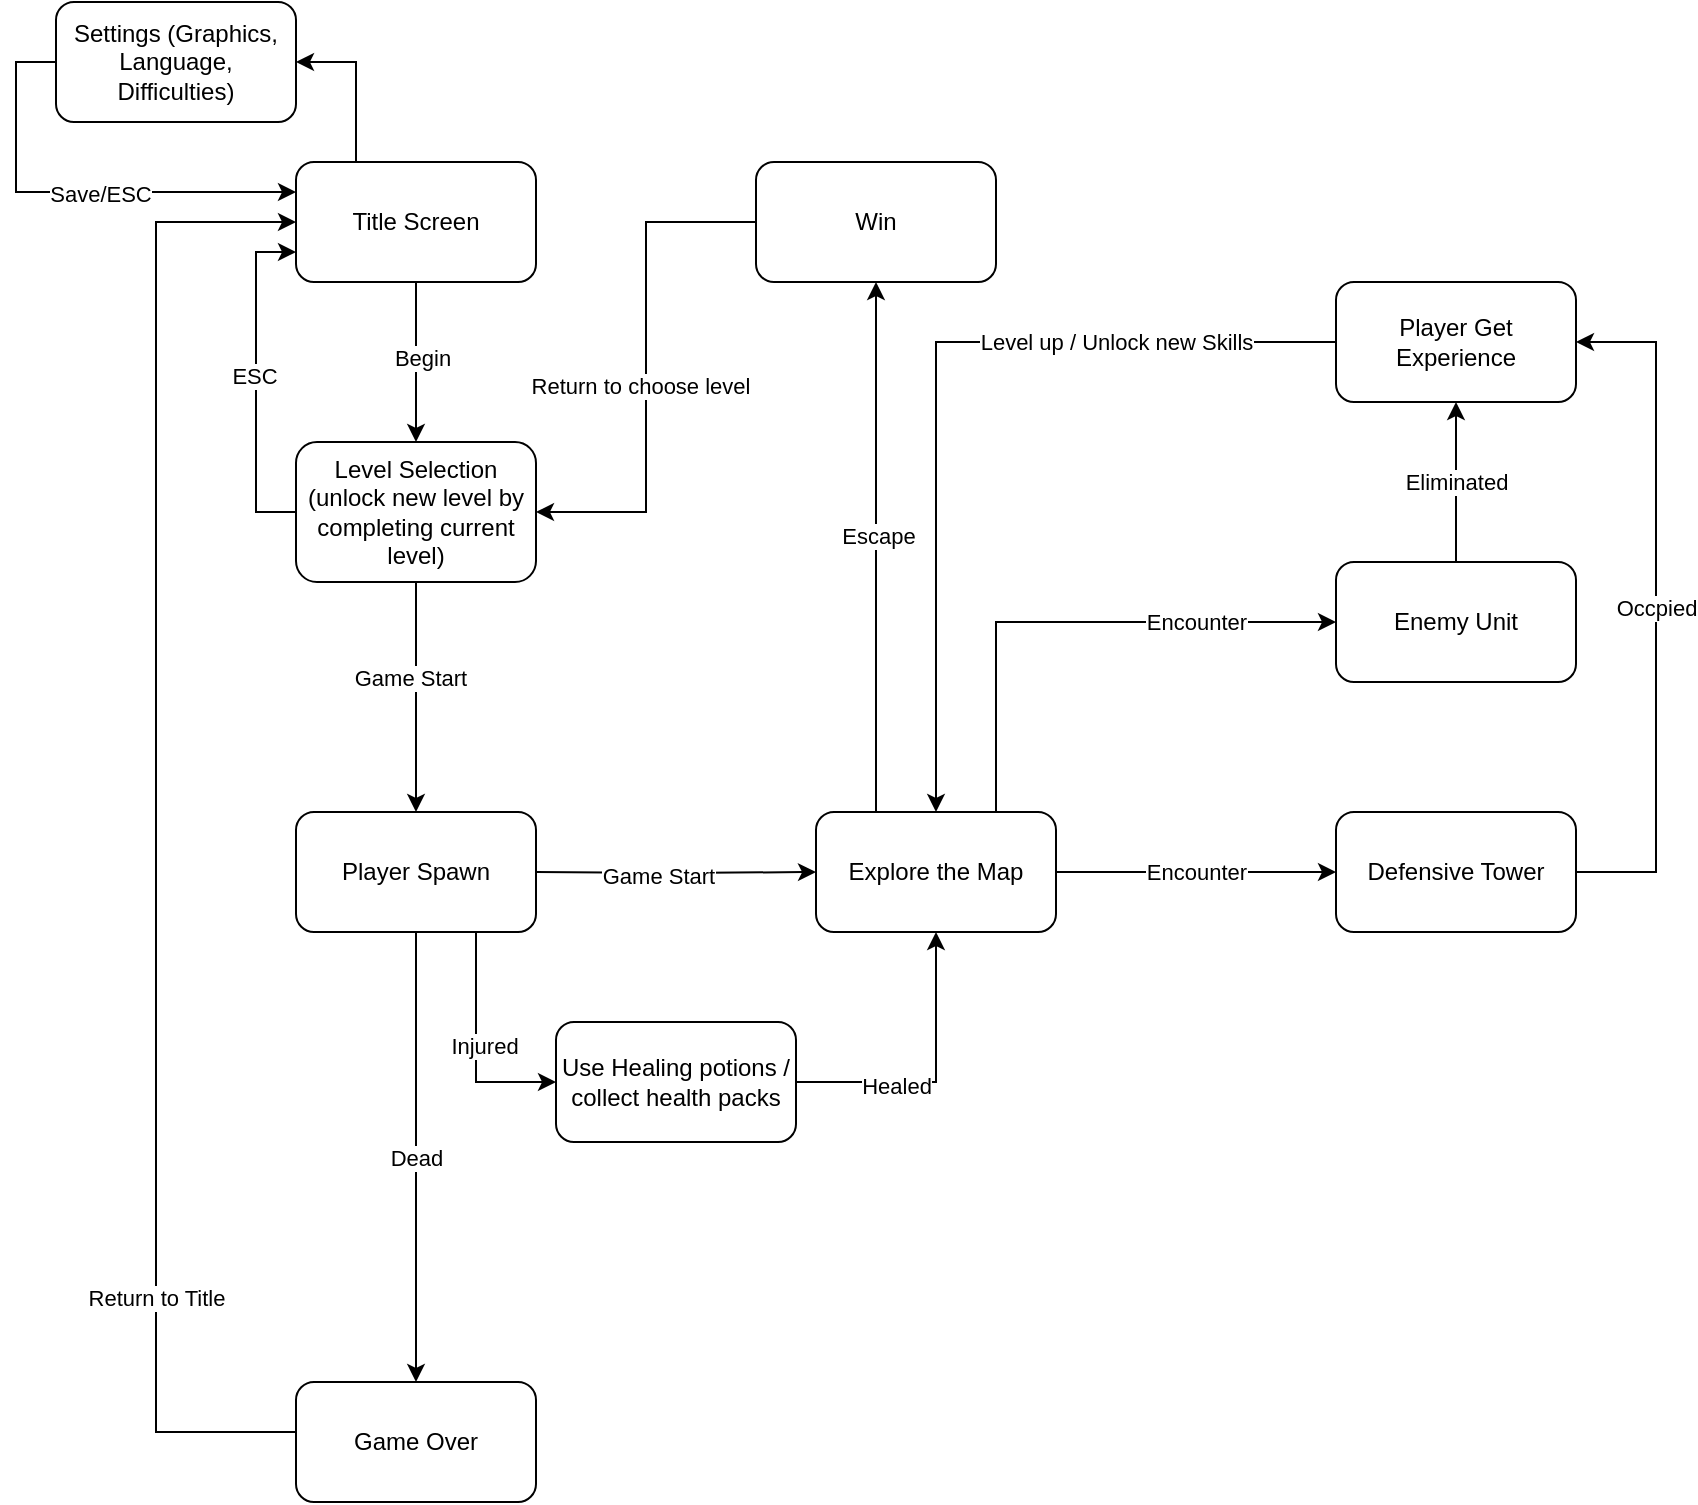 <mxfile version="24.7.16">
  <diagram name="Page-1" id="rYuYCStadhXCLP9SaO74">
    <mxGraphModel dx="1426" dy="1881" grid="1" gridSize="10" guides="1" tooltips="1" connect="1" arrows="1" fold="1" page="1" pageScale="1" pageWidth="850" pageHeight="1100" math="0" shadow="0">
      <root>
        <mxCell id="0" />
        <mxCell id="1" parent="0" />
        <mxCell id="DvbZTr1sbasB1ZSRingH-4" value="" style="edgeStyle=orthogonalEdgeStyle;rounded=0;orthogonalLoop=1;jettySize=auto;html=1;entryX=1;entryY=0.5;entryDx=0;entryDy=0;exitX=0.25;exitY=0;exitDx=0;exitDy=0;" parent="1" source="DvbZTr1sbasB1ZSRingH-1" target="DvbZTr1sbasB1ZSRingH-3" edge="1">
          <mxGeometry relative="1" as="geometry" />
        </mxCell>
        <mxCell id="DvbZTr1sbasB1ZSRingH-7" value="" style="edgeStyle=orthogonalEdgeStyle;rounded=0;orthogonalLoop=1;jettySize=auto;html=1;" parent="1" source="DvbZTr1sbasB1ZSRingH-1" target="DvbZTr1sbasB1ZSRingH-6" edge="1">
          <mxGeometry relative="1" as="geometry" />
        </mxCell>
        <mxCell id="A-0uA8nPq4QZAQ91zx8X-1" value="Begin" style="edgeLabel;html=1;align=center;verticalAlign=middle;resizable=0;points=[];" parent="DvbZTr1sbasB1ZSRingH-7" vertex="1" connectable="0">
          <mxGeometry x="-0.055" y="3" relative="1" as="geometry">
            <mxPoint as="offset" />
          </mxGeometry>
        </mxCell>
        <mxCell id="DvbZTr1sbasB1ZSRingH-1" value="Title Screen" style="rounded=1;whiteSpace=wrap;html=1;" parent="1" vertex="1">
          <mxGeometry x="150" y="-20" width="120" height="60" as="geometry" />
        </mxCell>
        <mxCell id="DvbZTr1sbasB1ZSRingH-5" style="edgeStyle=orthogonalEdgeStyle;rounded=0;orthogonalLoop=1;jettySize=auto;html=1;exitX=0;exitY=0.5;exitDx=0;exitDy=0;entryX=0;entryY=0.25;entryDx=0;entryDy=0;" parent="1" source="DvbZTr1sbasB1ZSRingH-3" target="DvbZTr1sbasB1ZSRingH-1" edge="1">
          <mxGeometry relative="1" as="geometry" />
        </mxCell>
        <mxCell id="DvbZTr1sbasB1ZSRingH-10" value="Save/ESC" style="edgeLabel;html=1;align=center;verticalAlign=middle;resizable=0;points=[];" parent="DvbZTr1sbasB1ZSRingH-5" vertex="1" connectable="0">
          <mxGeometry x="0.127" y="-1" relative="1" as="geometry">
            <mxPoint as="offset" />
          </mxGeometry>
        </mxCell>
        <mxCell id="DvbZTr1sbasB1ZSRingH-3" value="Settings (Graphics, Language, Difficulties)" style="rounded=1;whiteSpace=wrap;html=1;" parent="1" vertex="1">
          <mxGeometry x="30" y="-100" width="120" height="60" as="geometry" />
        </mxCell>
        <mxCell id="sWjKvFemMA6WNyiepZkH-3" style="edgeStyle=orthogonalEdgeStyle;rounded=0;orthogonalLoop=1;jettySize=auto;html=1;exitX=0.5;exitY=1;exitDx=0;exitDy=0;entryX=0.5;entryY=0;entryDx=0;entryDy=0;" parent="1" source="DvbZTr1sbasB1ZSRingH-6" target="n2BwdD1MH2NfNUdh2FyN-14" edge="1">
          <mxGeometry relative="1" as="geometry">
            <mxPoint x="210" y="240" as="targetPoint" />
          </mxGeometry>
        </mxCell>
        <mxCell id="A-0uA8nPq4QZAQ91zx8X-3" value="Game Start" style="edgeLabel;html=1;align=center;verticalAlign=middle;resizable=0;points=[];" parent="sWjKvFemMA6WNyiepZkH-3" vertex="1" connectable="0">
          <mxGeometry x="-0.168" y="-3" relative="1" as="geometry">
            <mxPoint as="offset" />
          </mxGeometry>
        </mxCell>
        <mxCell id="A-0uA8nPq4QZAQ91zx8X-22" style="edgeStyle=orthogonalEdgeStyle;rounded=0;orthogonalLoop=1;jettySize=auto;html=1;entryX=0;entryY=0.75;entryDx=0;entryDy=0;" parent="1" source="DvbZTr1sbasB1ZSRingH-6" target="DvbZTr1sbasB1ZSRingH-1" edge="1">
          <mxGeometry relative="1" as="geometry">
            <Array as="points">
              <mxPoint x="130" y="155" />
              <mxPoint x="130" y="25" />
            </Array>
          </mxGeometry>
        </mxCell>
        <mxCell id="A-0uA8nPq4QZAQ91zx8X-23" value="ESC" style="edgeLabel;html=1;align=center;verticalAlign=middle;resizable=0;points=[];" parent="A-0uA8nPq4QZAQ91zx8X-22" vertex="1" connectable="0">
          <mxGeometry x="0.043" y="1" relative="1" as="geometry">
            <mxPoint as="offset" />
          </mxGeometry>
        </mxCell>
        <mxCell id="DvbZTr1sbasB1ZSRingH-6" value="Level Selection&lt;br&gt;(unlock new level by completing current level)" style="rounded=1;whiteSpace=wrap;html=1;" parent="1" vertex="1">
          <mxGeometry x="150" y="120" width="120" height="70" as="geometry" />
        </mxCell>
        <mxCell id="A-0uA8nPq4QZAQ91zx8X-6" value="" style="edgeStyle=orthogonalEdgeStyle;rounded=0;orthogonalLoop=1;jettySize=auto;html=1;" parent="1" target="A-0uA8nPq4QZAQ91zx8X-5" edge="1">
          <mxGeometry relative="1" as="geometry">
            <mxPoint x="270" y="335" as="sourcePoint" />
          </mxGeometry>
        </mxCell>
        <mxCell id="A-0uA8nPq4QZAQ91zx8X-45" value="Game Start" style="edgeLabel;html=1;align=center;verticalAlign=middle;resizable=0;points=[];" parent="A-0uA8nPq4QZAQ91zx8X-6" vertex="1" connectable="0">
          <mxGeometry x="-0.142" y="-1" relative="1" as="geometry">
            <mxPoint as="offset" />
          </mxGeometry>
        </mxCell>
        <mxCell id="nZrOT-bJCdYsob9L0fT7-1" style="edgeStyle=orthogonalEdgeStyle;rounded=0;orthogonalLoop=1;jettySize=auto;html=1;exitX=0.25;exitY=0;exitDx=0;exitDy=0;entryX=0.5;entryY=1;entryDx=0;entryDy=0;" parent="1" source="A-0uA8nPq4QZAQ91zx8X-5" target="A-0uA8nPq4QZAQ91zx8X-40" edge="1">
          <mxGeometry relative="1" as="geometry">
            <Array as="points" />
          </mxGeometry>
        </mxCell>
        <mxCell id="nZrOT-bJCdYsob9L0fT7-3" value="Escape" style="edgeLabel;html=1;align=center;verticalAlign=middle;resizable=0;points=[];" parent="nZrOT-bJCdYsob9L0fT7-1" vertex="1" connectable="0">
          <mxGeometry x="0.045" y="-1" relative="1" as="geometry">
            <mxPoint as="offset" />
          </mxGeometry>
        </mxCell>
        <mxCell id="nZrOT-bJCdYsob9L0fT7-21" value="Encounter" style="edgeStyle=orthogonalEdgeStyle;rounded=0;orthogonalLoop=1;jettySize=auto;html=1;exitX=1;exitY=0.5;exitDx=0;exitDy=0;entryX=0;entryY=0.5;entryDx=0;entryDy=0;" parent="1" source="A-0uA8nPq4QZAQ91zx8X-5" target="nZrOT-bJCdYsob9L0fT7-16" edge="1">
          <mxGeometry relative="1" as="geometry" />
        </mxCell>
        <mxCell id="nZrOT-bJCdYsob9L0fT7-23" value="Encounter" style="edgeStyle=orthogonalEdgeStyle;rounded=0;orthogonalLoop=1;jettySize=auto;html=1;exitX=0.75;exitY=0;exitDx=0;exitDy=0;entryX=0;entryY=0.5;entryDx=0;entryDy=0;" parent="1" source="A-0uA8nPq4QZAQ91zx8X-5" target="nZrOT-bJCdYsob9L0fT7-15" edge="1">
          <mxGeometry x="0.472" relative="1" as="geometry">
            <mxPoint as="offset" />
          </mxGeometry>
        </mxCell>
        <mxCell id="A-0uA8nPq4QZAQ91zx8X-5" value="Explore the Map" style="whiteSpace=wrap;html=1;rounded=1;" parent="1" vertex="1">
          <mxGeometry x="410" y="305" width="120" height="60" as="geometry" />
        </mxCell>
        <mxCell id="nZrOT-bJCdYsob9L0fT7-19" style="edgeStyle=orthogonalEdgeStyle;rounded=0;orthogonalLoop=1;jettySize=auto;html=1;exitX=0;exitY=0.5;exitDx=0;exitDy=0;entryX=0.5;entryY=0;entryDx=0;entryDy=0;" parent="1" source="A-0uA8nPq4QZAQ91zx8X-9" target="A-0uA8nPq4QZAQ91zx8X-5" edge="1">
          <mxGeometry relative="1" as="geometry" />
        </mxCell>
        <mxCell id="nZrOT-bJCdYsob9L0fT7-20" value="Level up / Unlock new Skills" style="edgeLabel;html=1;align=center;verticalAlign=middle;resizable=0;points=[];" parent="nZrOT-bJCdYsob9L0fT7-19" vertex="1" connectable="0">
          <mxGeometry x="-0.258" y="-2" relative="1" as="geometry">
            <mxPoint x="51" y="2" as="offset" />
          </mxGeometry>
        </mxCell>
        <mxCell id="A-0uA8nPq4QZAQ91zx8X-9" value="Player Get Experience" style="whiteSpace=wrap;html=1;rounded=1;" parent="1" vertex="1">
          <mxGeometry x="670" y="40" width="120" height="60" as="geometry" />
        </mxCell>
        <mxCell id="A-0uA8nPq4QZAQ91zx8X-30" value="" style="edgeStyle=orthogonalEdgeStyle;rounded=0;orthogonalLoop=1;jettySize=auto;html=1;entryX=0.5;entryY=1;entryDx=0;entryDy=0;" parent="1" source="A-0uA8nPq4QZAQ91zx8X-16" target="A-0uA8nPq4QZAQ91zx8X-5" edge="1">
          <mxGeometry relative="1" as="geometry" />
        </mxCell>
        <mxCell id="A-0uA8nPq4QZAQ91zx8X-32" value="Healed" style="edgeLabel;html=1;align=center;verticalAlign=middle;resizable=0;points=[];" parent="A-0uA8nPq4QZAQ91zx8X-30" vertex="1" connectable="0">
          <mxGeometry x="-0.319" y="-2" relative="1" as="geometry">
            <mxPoint as="offset" />
          </mxGeometry>
        </mxCell>
        <mxCell id="A-0uA8nPq4QZAQ91zx8X-16" value="Use Healing potions / collect health packs" style="whiteSpace=wrap;html=1;rounded=1;" parent="1" vertex="1">
          <mxGeometry x="280" y="410" width="120" height="60" as="geometry" />
        </mxCell>
        <mxCell id="A-0uA8nPq4QZAQ91zx8X-24" style="edgeStyle=orthogonalEdgeStyle;rounded=0;orthogonalLoop=1;jettySize=auto;html=1;entryX=0;entryY=0.5;entryDx=0;entryDy=0;" parent="1" source="A-0uA8nPq4QZAQ91zx8X-19" target="DvbZTr1sbasB1ZSRingH-1" edge="1">
          <mxGeometry relative="1" as="geometry">
            <Array as="points">
              <mxPoint x="80" y="615" />
              <mxPoint x="80" y="10" />
            </Array>
          </mxGeometry>
        </mxCell>
        <mxCell id="A-0uA8nPq4QZAQ91zx8X-25" value="Return to Title" style="edgeLabel;html=1;align=center;verticalAlign=middle;resizable=0;points=[];" parent="A-0uA8nPq4QZAQ91zx8X-24" vertex="1" connectable="0">
          <mxGeometry x="-0.631" relative="1" as="geometry">
            <mxPoint as="offset" />
          </mxGeometry>
        </mxCell>
        <mxCell id="A-0uA8nPq4QZAQ91zx8X-19" value="Game Over" style="whiteSpace=wrap;html=1;rounded=1;" parent="1" vertex="1">
          <mxGeometry x="150" y="590" width="120" height="60" as="geometry" />
        </mxCell>
        <mxCell id="nZrOT-bJCdYsob9L0fT7-2" style="edgeStyle=orthogonalEdgeStyle;rounded=0;orthogonalLoop=1;jettySize=auto;html=1;exitX=0;exitY=0.5;exitDx=0;exitDy=0;entryX=1;entryY=0.5;entryDx=0;entryDy=0;" parent="1" source="A-0uA8nPq4QZAQ91zx8X-40" target="DvbZTr1sbasB1ZSRingH-6" edge="1">
          <mxGeometry relative="1" as="geometry" />
        </mxCell>
        <mxCell id="nZrOT-bJCdYsob9L0fT7-4" value="Return to choose level" style="edgeLabel;html=1;align=center;verticalAlign=middle;resizable=0;points=[];" parent="nZrOT-bJCdYsob9L0fT7-2" vertex="1" connectable="0">
          <mxGeometry x="0.069" y="-3" relative="1" as="geometry">
            <mxPoint as="offset" />
          </mxGeometry>
        </mxCell>
        <mxCell id="A-0uA8nPq4QZAQ91zx8X-40" value="Win" style="whiteSpace=wrap;html=1;rounded=1;" parent="1" vertex="1">
          <mxGeometry x="380" y="-20" width="120" height="60" as="geometry" />
        </mxCell>
        <mxCell id="nZrOT-bJCdYsob9L0fT7-24" value="Eliminated" style="edgeStyle=orthogonalEdgeStyle;rounded=0;orthogonalLoop=1;jettySize=auto;html=1;exitX=0.5;exitY=0;exitDx=0;exitDy=0;entryX=0.5;entryY=1;entryDx=0;entryDy=0;" parent="1" source="nZrOT-bJCdYsob9L0fT7-15" target="A-0uA8nPq4QZAQ91zx8X-9" edge="1">
          <mxGeometry relative="1" as="geometry" />
        </mxCell>
        <mxCell id="nZrOT-bJCdYsob9L0fT7-15" value="Enemy Unit" style="whiteSpace=wrap;html=1;rounded=1;" parent="1" vertex="1">
          <mxGeometry x="670" y="180" width="120" height="60" as="geometry" />
        </mxCell>
        <mxCell id="nZrOT-bJCdYsob9L0fT7-26" value="Occpied" style="edgeStyle=orthogonalEdgeStyle;rounded=0;orthogonalLoop=1;jettySize=auto;html=1;exitX=1;exitY=0.5;exitDx=0;exitDy=0;entryX=1;entryY=0.5;entryDx=0;entryDy=0;" parent="1" source="nZrOT-bJCdYsob9L0fT7-16" target="A-0uA8nPq4QZAQ91zx8X-9" edge="1">
          <mxGeometry relative="1" as="geometry">
            <Array as="points">
              <mxPoint x="830" y="335" />
              <mxPoint x="830" y="70" />
            </Array>
          </mxGeometry>
        </mxCell>
        <mxCell id="nZrOT-bJCdYsob9L0fT7-30" style="edgeStyle=orthogonalEdgeStyle;rounded=0;orthogonalLoop=1;jettySize=auto;html=1;exitX=0.75;exitY=1;exitDx=0;exitDy=0;entryX=0;entryY=0.5;entryDx=0;entryDy=0;" parent="1" source="n2BwdD1MH2NfNUdh2FyN-14" target="A-0uA8nPq4QZAQ91zx8X-16" edge="1">
          <mxGeometry relative="1" as="geometry" />
        </mxCell>
        <mxCell id="nZrOT-bJCdYsob9L0fT7-31" value="Injured" style="edgeLabel;html=1;align=center;verticalAlign=middle;resizable=0;points=[];" parent="nZrOT-bJCdYsob9L0fT7-30" vertex="1" connectable="0">
          <mxGeometry x="-0.019" y="4" relative="1" as="geometry">
            <mxPoint as="offset" />
          </mxGeometry>
        </mxCell>
        <mxCell id="nZrOT-bJCdYsob9L0fT7-16" value="Defensive Tower" style="whiteSpace=wrap;html=1;rounded=1;" parent="1" vertex="1">
          <mxGeometry x="670" y="305" width="120" height="60" as="geometry" />
        </mxCell>
        <mxCell id="n2BwdD1MH2NfNUdh2FyN-15" value="Dead" style="edgeStyle=orthogonalEdgeStyle;rounded=0;orthogonalLoop=1;jettySize=auto;html=1;exitX=0.5;exitY=1;exitDx=0;exitDy=0;entryX=0.5;entryY=0;entryDx=0;entryDy=0;" edge="1" parent="1" source="n2BwdD1MH2NfNUdh2FyN-14" target="A-0uA8nPq4QZAQ91zx8X-19">
          <mxGeometry relative="1" as="geometry" />
        </mxCell>
        <mxCell id="n2BwdD1MH2NfNUdh2FyN-14" value="Player Spawn" style="whiteSpace=wrap;html=1;rounded=1;" vertex="1" parent="1">
          <mxGeometry x="150" y="305" width="120" height="60" as="geometry" />
        </mxCell>
      </root>
    </mxGraphModel>
  </diagram>
</mxfile>
